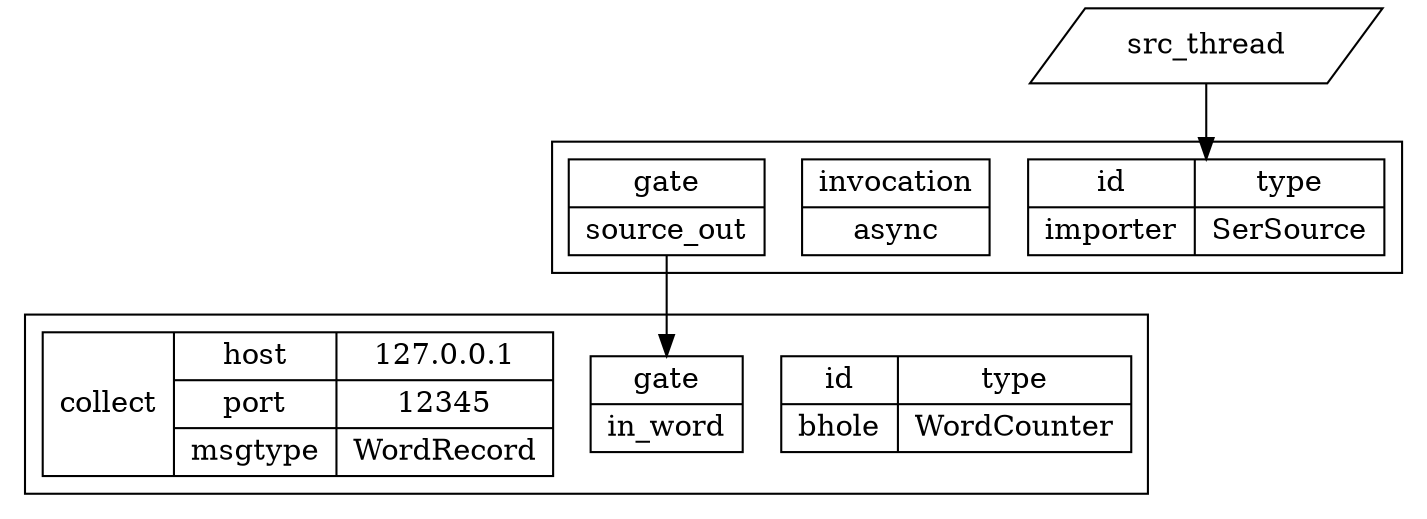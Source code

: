 digraph WC_dst
{
	//compound=true;			??????
	threadpool1 [shape=polygon,sides=4,skew=.4,label="src_thread"];
	node [shape=record]
	
	subgraph cluster1
	{
		block1 [label="{id|importer}|{type|SerSource}"];
		foo1 [label="{invocation|async}"];
		gate1 [label="{gate|source_out}"];
	}

	subgraph cluster2
	{
		block2 [label="{id|bhole}|{type|WordCounter}"];
		gate2 [label="{gate|in_word}"];
		
		//subgraph cluster_collect
		//{
			block_collect [label="collect|{host|port|msgtype}|{127.0.0.1|12345|WordRecord}"];
			//block_collect2 [label="{collect|{host|127.0.0.1}|{port|12345}|{msgtype|WordRecord}}"];
			//block_collect3 [label="{collect3|{host|port|msgtype}|{127.0.0.1|12345|WordRecord}}"];
		//}
	}

	gate1 -> gate2;
	//block1 -> block2 [ltail=cluster1,lhead=cluster2];
	threadpool1 -> block1 [lhead=cluster1];

}